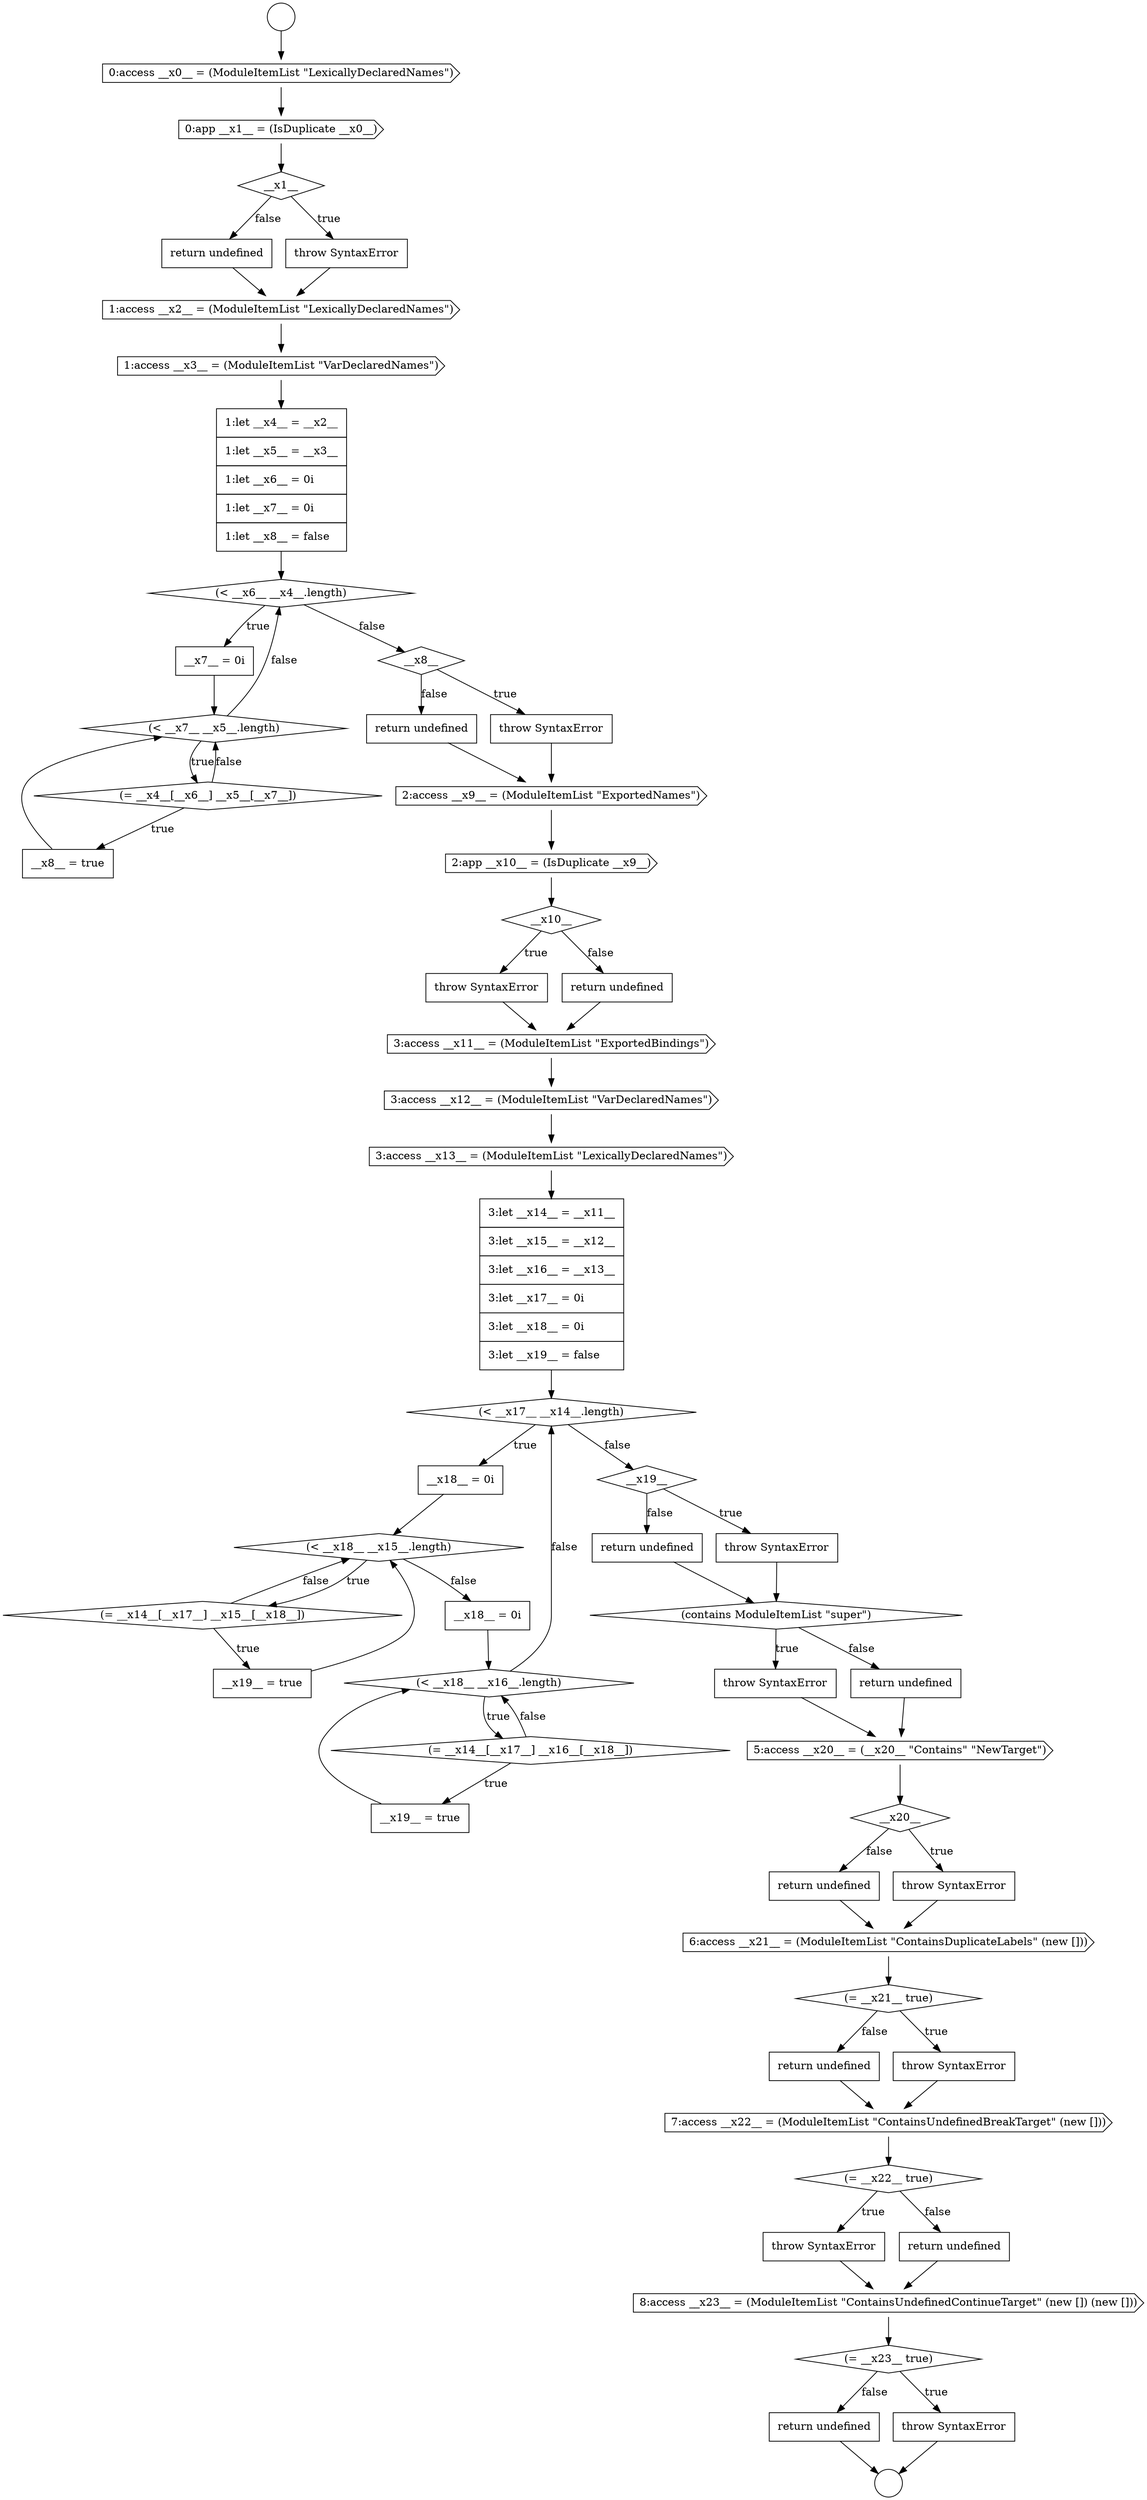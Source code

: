 digraph {
  node20369 [shape=none, margin=0, label=<<font color="black">
    <table border="0" cellborder="1" cellspacing="0" cellpadding="10">
      <tr><td align="left">throw SyntaxError</td></tr>
    </table>
  </font>> color="black" fillcolor="white" style=filled]
  node20377 [shape=diamond, label=<<font color="black">(&lt; __x18__ __x15__.length)</font>> color="black" fillcolor="white" style=filled]
  node20364 [shape=none, margin=0, label=<<font color="black">
    <table border="0" cellborder="1" cellspacing="0" cellpadding="10">
      <tr><td align="left">throw SyntaxError</td></tr>
    </table>
  </font>> color="black" fillcolor="white" style=filled]
  node20373 [shape=cds, label=<<font color="black">3:access __x13__ = (ModuleItemList &quot;LexicallyDeclaredNames&quot;)</font>> color="black" fillcolor="white" style=filled]
  node20355 [shape=cds, label=<<font color="black">1:access __x2__ = (ModuleItemList &quot;LexicallyDeclaredNames&quot;)</font>> color="black" fillcolor="white" style=filled]
  node20383 [shape=none, margin=0, label=<<font color="black">
    <table border="0" cellborder="1" cellspacing="0" cellpadding="10">
      <tr><td align="left">__x19__ = true</td></tr>
    </table>
  </font>> color="black" fillcolor="white" style=filled]
  node20371 [shape=cds, label=<<font color="black">3:access __x11__ = (ModuleItemList &quot;ExportedBindings&quot;)</font>> color="black" fillcolor="white" style=filled]
  node20375 [shape=diamond, label=<<font color="black">(&lt; __x17__ __x14__.length)</font>> color="black" fillcolor="white" style=filled]
  node20379 [shape=none, margin=0, label=<<font color="black">
    <table border="0" cellborder="1" cellspacing="0" cellpadding="10">
      <tr><td align="left">__x19__ = true</td></tr>
    </table>
  </font>> color="black" fillcolor="white" style=filled]
  node20385 [shape=none, margin=0, label=<<font color="black">
    <table border="0" cellborder="1" cellspacing="0" cellpadding="10">
      <tr><td align="left">throw SyntaxError</td></tr>
    </table>
  </font>> color="black" fillcolor="white" style=filled]
  node20393 [shape=none, margin=0, label=<<font color="black">
    <table border="0" cellborder="1" cellspacing="0" cellpadding="10">
      <tr><td align="left">return undefined</td></tr>
    </table>
  </font>> color="black" fillcolor="white" style=filled]
  node20397 [shape=none, margin=0, label=<<font color="black">
    <table border="0" cellborder="1" cellspacing="0" cellpadding="10">
      <tr><td align="left">return undefined</td></tr>
    </table>
  </font>> color="black" fillcolor="white" style=filled]
  node20389 [shape=none, margin=0, label=<<font color="black">
    <table border="0" cellborder="1" cellspacing="0" cellpadding="10">
      <tr><td align="left">return undefined</td></tr>
    </table>
  </font>> color="black" fillcolor="white" style=filled]
  node20354 [shape=none, margin=0, label=<<font color="black">
    <table border="0" cellborder="1" cellspacing="0" cellpadding="10">
      <tr><td align="left">return undefined</td></tr>
    </table>
  </font>> color="black" fillcolor="white" style=filled]
  node20400 [shape=none, margin=0, label=<<font color="black">
    <table border="0" cellborder="1" cellspacing="0" cellpadding="10">
      <tr><td align="left">throw SyntaxError</td></tr>
    </table>
  </font>> color="black" fillcolor="white" style=filled]
  node20405 [shape=none, margin=0, label=<<font color="black">
    <table border="0" cellborder="1" cellspacing="0" cellpadding="10">
      <tr><td align="left">return undefined</td></tr>
    </table>
  </font>> color="black" fillcolor="white" style=filled]
  node20381 [shape=diamond, label=<<font color="black">(&lt; __x18__ __x16__.length)</font>> color="black" fillcolor="white" style=filled]
  node20352 [shape=diamond, label=<<font color="black">__x1__</font>> color="black" fillcolor="white" style=filled]
  node20396 [shape=none, margin=0, label=<<font color="black">
    <table border="0" cellborder="1" cellspacing="0" cellpadding="10">
      <tr><td align="left">throw SyntaxError</td></tr>
    </table>
  </font>> color="black" fillcolor="white" style=filled]
  node20386 [shape=none, margin=0, label=<<font color="black">
    <table border="0" cellborder="1" cellspacing="0" cellpadding="10">
      <tr><td align="left">return undefined</td></tr>
    </table>
  </font>> color="black" fillcolor="white" style=filled]
  node20376 [shape=none, margin=0, label=<<font color="black">
    <table border="0" cellborder="1" cellspacing="0" cellpadding="10">
      <tr><td align="left">__x18__ = 0i</td></tr>
    </table>
  </font>> color="black" fillcolor="white" style=filled]
  node20368 [shape=diamond, label=<<font color="black">__x10__</font>> color="black" fillcolor="white" style=filled]
  node20358 [shape=diamond, label=<<font color="black">(&lt; __x6__ __x4__.length)</font>> color="black" fillcolor="white" style=filled]
  node20401 [shape=none, margin=0, label=<<font color="black">
    <table border="0" cellborder="1" cellspacing="0" cellpadding="10">
      <tr><td align="left">return undefined</td></tr>
    </table>
  </font>> color="black" fillcolor="white" style=filled]
  node20349 [shape=circle label=" " color="black" fillcolor="white" style=filled]
  node20348 [shape=circle label=" " color="black" fillcolor="white" style=filled]
  node20395 [shape=diamond, label=<<font color="black">(= __x21__ true)</font>> color="black" fillcolor="white" style=filled]
  node20370 [shape=none, margin=0, label=<<font color="black">
    <table border="0" cellborder="1" cellspacing="0" cellpadding="10">
      <tr><td align="left">return undefined</td></tr>
    </table>
  </font>> color="black" fillcolor="white" style=filled]
  node20390 [shape=cds, label=<<font color="black">5:access __x20__ = (__x20__ &quot;Contains&quot; &quot;NewTarget&quot;)</font>> color="black" fillcolor="white" style=filled]
  node20367 [shape=cds, label=<<font color="black">2:app __x10__ = (IsDuplicate __x9__)</font>> color="black" fillcolor="white" style=filled]
  node20360 [shape=diamond, label=<<font color="black">(&lt; __x7__ __x5__.length)</font>> color="black" fillcolor="white" style=filled]
  node20387 [shape=diamond, label=<<font color="black">(contains ModuleItemList &quot;super&quot;)</font>> color="black" fillcolor="white" style=filled]
  node20402 [shape=cds, label=<<font color="black">8:access __x23__ = (ModuleItemList &quot;ContainsUndefinedContinueTarget&quot; (new []) (new []))</font>> color="black" fillcolor="white" style=filled]
  node20380 [shape=none, margin=0, label=<<font color="black">
    <table border="0" cellborder="1" cellspacing="0" cellpadding="10">
      <tr><td align="left">__x18__ = 0i</td></tr>
    </table>
  </font>> color="black" fillcolor="white" style=filled]
  node20359 [shape=none, margin=0, label=<<font color="black">
    <table border="0" cellborder="1" cellspacing="0" cellpadding="10">
      <tr><td align="left">__x7__ = 0i</td></tr>
    </table>
  </font>> color="black" fillcolor="white" style=filled]
  node20392 [shape=none, margin=0, label=<<font color="black">
    <table border="0" cellborder="1" cellspacing="0" cellpadding="10">
      <tr><td align="left">throw SyntaxError</td></tr>
    </table>
  </font>> color="black" fillcolor="white" style=filled]
  node20391 [shape=diamond, label=<<font color="black">__x20__</font>> color="black" fillcolor="white" style=filled]
  node20399 [shape=diamond, label=<<font color="black">(= __x22__ true)</font>> color="black" fillcolor="white" style=filled]
  node20374 [shape=none, margin=0, label=<<font color="black">
    <table border="0" cellborder="1" cellspacing="0" cellpadding="10">
      <tr><td align="left">3:let __x14__ = __x11__</td></tr>
      <tr><td align="left">3:let __x15__ = __x12__</td></tr>
      <tr><td align="left">3:let __x16__ = __x13__</td></tr>
      <tr><td align="left">3:let __x17__ = 0i</td></tr>
      <tr><td align="left">3:let __x18__ = 0i</td></tr>
      <tr><td align="left">3:let __x19__ = false</td></tr>
    </table>
  </font>> color="black" fillcolor="white" style=filled]
  node20363 [shape=diamond, label=<<font color="black">__x8__</font>> color="black" fillcolor="white" style=filled]
  node20384 [shape=diamond, label=<<font color="black">__x19__</font>> color="black" fillcolor="white" style=filled]
  node20394 [shape=cds, label=<<font color="black">6:access __x21__ = (ModuleItemList &quot;ContainsDuplicateLabels&quot; (new []))</font>> color="black" fillcolor="white" style=filled]
  node20388 [shape=none, margin=0, label=<<font color="black">
    <table border="0" cellborder="1" cellspacing="0" cellpadding="10">
      <tr><td align="left">throw SyntaxError</td></tr>
    </table>
  </font>> color="black" fillcolor="white" style=filled]
  node20356 [shape=cds, label=<<font color="black">1:access __x3__ = (ModuleItemList &quot;VarDeclaredNames&quot;)</font>> color="black" fillcolor="white" style=filled]
  node20366 [shape=cds, label=<<font color="black">2:access __x9__ = (ModuleItemList &quot;ExportedNames&quot;)</font>> color="black" fillcolor="white" style=filled]
  node20398 [shape=cds, label=<<font color="black">7:access __x22__ = (ModuleItemList &quot;ContainsUndefinedBreakTarget&quot; (new []))</font>> color="black" fillcolor="white" style=filled]
  node20362 [shape=none, margin=0, label=<<font color="black">
    <table border="0" cellborder="1" cellspacing="0" cellpadding="10">
      <tr><td align="left">__x8__ = true</td></tr>
    </table>
  </font>> color="black" fillcolor="white" style=filled]
  node20403 [shape=diamond, label=<<font color="black">(= __x23__ true)</font>> color="black" fillcolor="white" style=filled]
  node20351 [shape=cds, label=<<font color="black">0:app __x1__ = (IsDuplicate __x0__)</font>> color="black" fillcolor="white" style=filled]
  node20353 [shape=none, margin=0, label=<<font color="black">
    <table border="0" cellborder="1" cellspacing="0" cellpadding="10">
      <tr><td align="left">throw SyntaxError</td></tr>
    </table>
  </font>> color="black" fillcolor="white" style=filled]
  node20372 [shape=cds, label=<<font color="black">3:access __x12__ = (ModuleItemList &quot;VarDeclaredNames&quot;)</font>> color="black" fillcolor="white" style=filled]
  node20365 [shape=none, margin=0, label=<<font color="black">
    <table border="0" cellborder="1" cellspacing="0" cellpadding="10">
      <tr><td align="left">return undefined</td></tr>
    </table>
  </font>> color="black" fillcolor="white" style=filled]
  node20382 [shape=diamond, label=<<font color="black">(= __x14__[__x17__] __x16__[__x18__])</font>> color="black" fillcolor="white" style=filled]
  node20361 [shape=diamond, label=<<font color="black">(= __x4__[__x6__] __x5__[__x7__])</font>> color="black" fillcolor="white" style=filled]
  node20378 [shape=diamond, label=<<font color="black">(= __x14__[__x17__] __x15__[__x18__])</font>> color="black" fillcolor="white" style=filled]
  node20404 [shape=none, margin=0, label=<<font color="black">
    <table border="0" cellborder="1" cellspacing="0" cellpadding="10">
      <tr><td align="left">throw SyntaxError</td></tr>
    </table>
  </font>> color="black" fillcolor="white" style=filled]
  node20350 [shape=cds, label=<<font color="black">0:access __x0__ = (ModuleItemList &quot;LexicallyDeclaredNames&quot;)</font>> color="black" fillcolor="white" style=filled]
  node20357 [shape=none, margin=0, label=<<font color="black">
    <table border="0" cellborder="1" cellspacing="0" cellpadding="10">
      <tr><td align="left">1:let __x4__ = __x2__</td></tr>
      <tr><td align="left">1:let __x5__ = __x3__</td></tr>
      <tr><td align="left">1:let __x6__ = 0i</td></tr>
      <tr><td align="left">1:let __x7__ = 0i</td></tr>
      <tr><td align="left">1:let __x8__ = false</td></tr>
    </table>
  </font>> color="black" fillcolor="white" style=filled]
  node20388 -> node20390 [ color="black"]
  node20362 -> node20360 [ color="black"]
  node20402 -> node20403 [ color="black"]
  node20364 -> node20366 [ color="black"]
  node20367 -> node20368 [ color="black"]
  node20352 -> node20353 [label=<<font color="black">true</font>> color="black"]
  node20352 -> node20354 [label=<<font color="black">false</font>> color="black"]
  node20378 -> node20379 [label=<<font color="black">true</font>> color="black"]
  node20378 -> node20377 [label=<<font color="black">false</font>> color="black"]
  node20350 -> node20351 [ color="black"]
  node20395 -> node20396 [label=<<font color="black">true</font>> color="black"]
  node20395 -> node20397 [label=<<font color="black">false</font>> color="black"]
  node20366 -> node20367 [ color="black"]
  node20374 -> node20375 [ color="black"]
  node20405 -> node20349 [ color="black"]
  node20369 -> node20371 [ color="black"]
  node20400 -> node20402 [ color="black"]
  node20398 -> node20399 [ color="black"]
  node20382 -> node20383 [label=<<font color="black">true</font>> color="black"]
  node20382 -> node20381 [label=<<font color="black">false</font>> color="black"]
  node20391 -> node20392 [label=<<font color="black">true</font>> color="black"]
  node20391 -> node20393 [label=<<font color="black">false</font>> color="black"]
  node20383 -> node20381 [ color="black"]
  node20351 -> node20352 [ color="black"]
  node20363 -> node20364 [label=<<font color="black">true</font>> color="black"]
  node20363 -> node20365 [label=<<font color="black">false</font>> color="black"]
  node20379 -> node20377 [ color="black"]
  node20381 -> node20382 [label=<<font color="black">true</font>> color="black"]
  node20381 -> node20375 [label=<<font color="black">false</font>> color="black"]
  node20386 -> node20387 [ color="black"]
  node20373 -> node20374 [ color="black"]
  node20348 -> node20350 [ color="black"]
  node20399 -> node20400 [label=<<font color="black">true</font>> color="black"]
  node20399 -> node20401 [label=<<font color="black">false</font>> color="black"]
  node20354 -> node20355 [ color="black"]
  node20396 -> node20398 [ color="black"]
  node20357 -> node20358 [ color="black"]
  node20389 -> node20390 [ color="black"]
  node20404 -> node20349 [ color="black"]
  node20387 -> node20388 [label=<<font color="black">true</font>> color="black"]
  node20387 -> node20389 [label=<<font color="black">false</font>> color="black"]
  node20359 -> node20360 [ color="black"]
  node20358 -> node20359 [label=<<font color="black">true</font>> color="black"]
  node20358 -> node20363 [label=<<font color="black">false</font>> color="black"]
  node20385 -> node20387 [ color="black"]
  node20371 -> node20372 [ color="black"]
  node20375 -> node20376 [label=<<font color="black">true</font>> color="black"]
  node20375 -> node20384 [label=<<font color="black">false</font>> color="black"]
  node20355 -> node20356 [ color="black"]
  node20370 -> node20371 [ color="black"]
  node20353 -> node20355 [ color="black"]
  node20390 -> node20391 [ color="black"]
  node20365 -> node20366 [ color="black"]
  node20372 -> node20373 [ color="black"]
  node20380 -> node20381 [ color="black"]
  node20397 -> node20398 [ color="black"]
  node20392 -> node20394 [ color="black"]
  node20377 -> node20378 [label=<<font color="black">true</font>> color="black"]
  node20377 -> node20380 [label=<<font color="black">false</font>> color="black"]
  node20360 -> node20361 [label=<<font color="black">true</font>> color="black"]
  node20360 -> node20358 [label=<<font color="black">false</font>> color="black"]
  node20361 -> node20362 [label=<<font color="black">true</font>> color="black"]
  node20361 -> node20360 [label=<<font color="black">false</font>> color="black"]
  node20376 -> node20377 [ color="black"]
  node20356 -> node20357 [ color="black"]
  node20368 -> node20369 [label=<<font color="black">true</font>> color="black"]
  node20368 -> node20370 [label=<<font color="black">false</font>> color="black"]
  node20403 -> node20404 [label=<<font color="black">true</font>> color="black"]
  node20403 -> node20405 [label=<<font color="black">false</font>> color="black"]
  node20401 -> node20402 [ color="black"]
  node20393 -> node20394 [ color="black"]
  node20394 -> node20395 [ color="black"]
  node20384 -> node20385 [label=<<font color="black">true</font>> color="black"]
  node20384 -> node20386 [label=<<font color="black">false</font>> color="black"]
}
